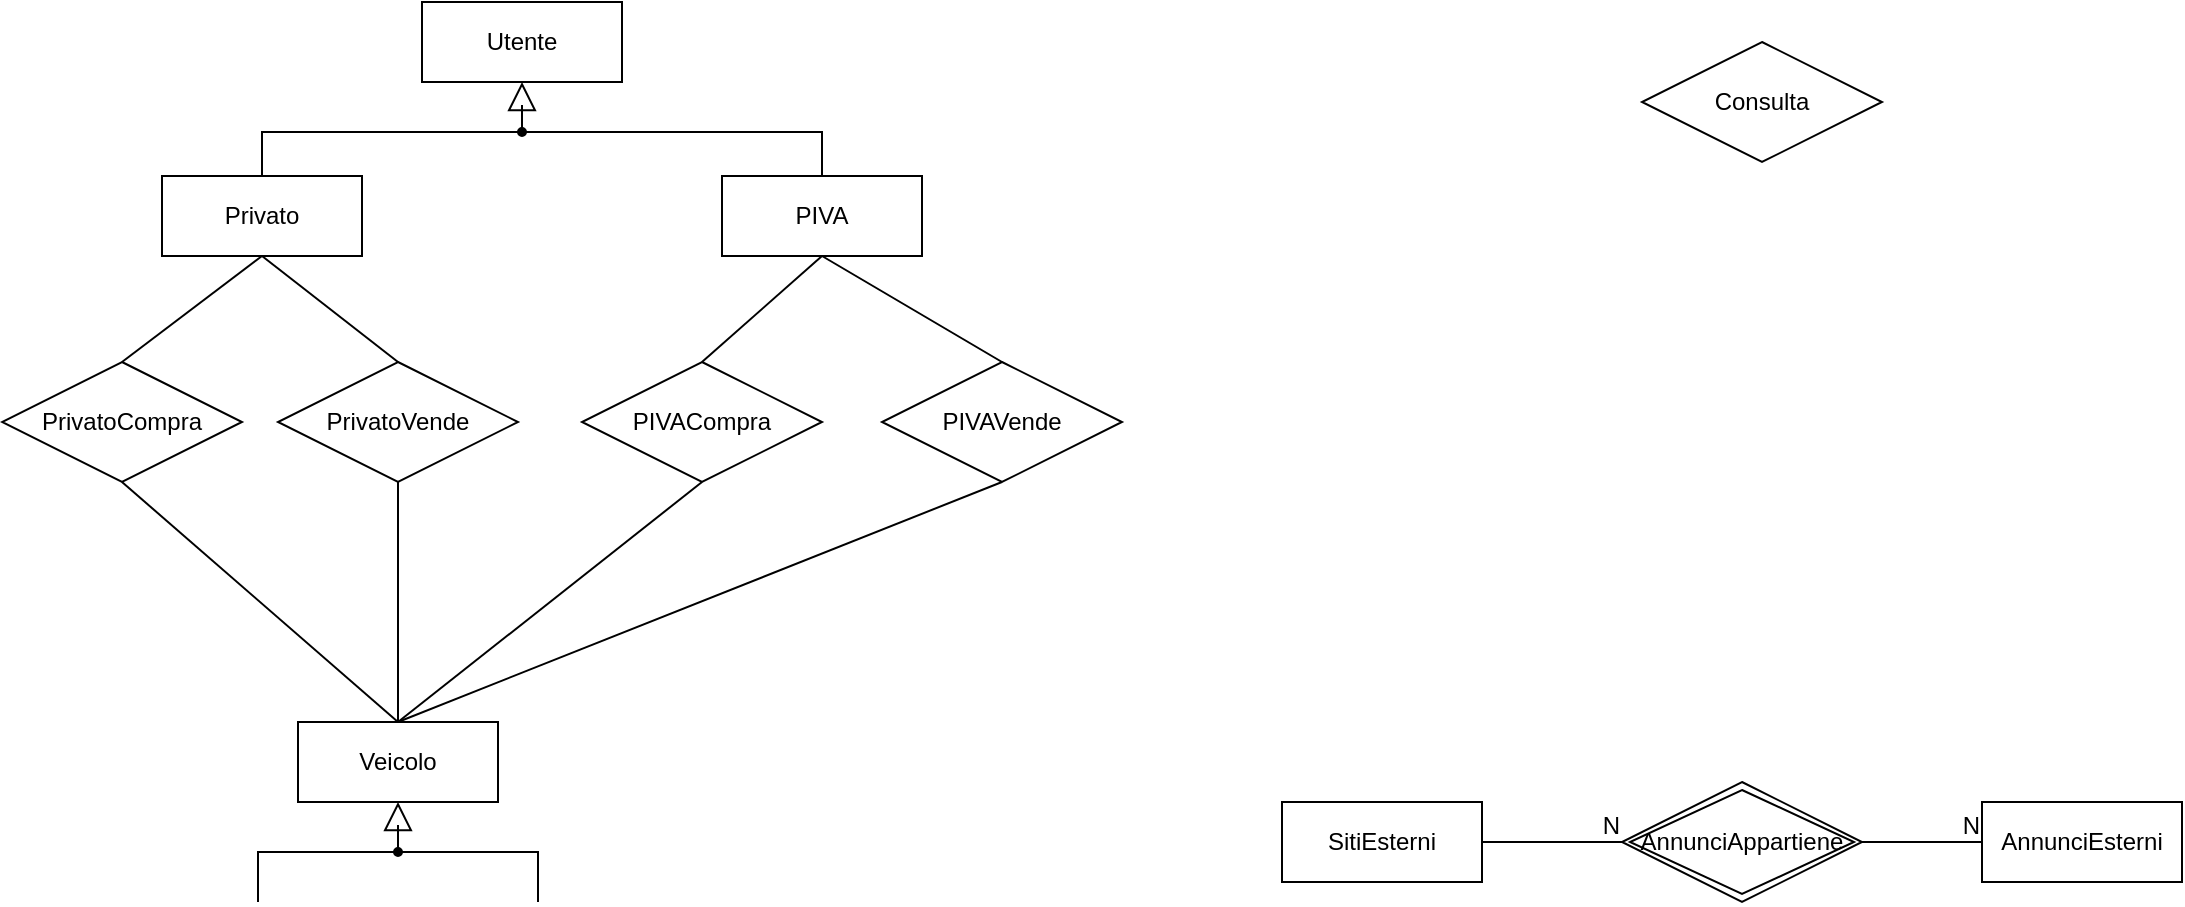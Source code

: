 <mxfile version="24.4.9" type="github">
  <diagram id="R2lEEEUBdFMjLlhIrx00" name="Page-1">
    <mxGraphModel dx="1272" dy="816" grid="1" gridSize="10" guides="1" tooltips="1" connect="1" arrows="1" fold="1" page="1" pageScale="1" pageWidth="1169" pageHeight="827" math="0" shadow="0" extFonts="Permanent Marker^https://fonts.googleapis.com/css?family=Permanent+Marker">
      <root>
        <mxCell id="0" />
        <mxCell id="1" parent="0" />
        <mxCell id="U7r4sW2029gqLzEE_sk--1" value="Consulta" style="shape=rhombus;perimeter=rhombusPerimeter;whiteSpace=wrap;html=1;align=center;" parent="1" vertex="1">
          <mxGeometry x="820" y="90" width="120" height="60" as="geometry" />
        </mxCell>
        <mxCell id="U7r4sW2029gqLzEE_sk--2" value="&lt;div&gt;Utente&lt;/div&gt;" style="whiteSpace=wrap;html=1;align=center;" parent="1" vertex="1">
          <mxGeometry x="210" y="70" width="100" height="40" as="geometry" />
        </mxCell>
        <mxCell id="U7r4sW2029gqLzEE_sk--3" value="Veicolo" style="whiteSpace=wrap;html=1;align=center;" parent="1" vertex="1">
          <mxGeometry x="148" y="430" width="100" height="40" as="geometry" />
        </mxCell>
        <mxCell id="U7r4sW2029gqLzEE_sk--4" value="" style="verticalAlign=bottom;html=1;ellipse;fillColor=strokeColor;fontFamily=Helvetica;fontSize=11;fontColor=default;" parent="1" vertex="1">
          <mxGeometry x="196" y="493" width="4" height="4" as="geometry" />
        </mxCell>
        <mxCell id="U7r4sW2029gqLzEE_sk--5" value="" style="edgeStyle=elbowEdgeStyle;html=1;endSize=12;endArrow=block;endFill=0;elbow=horizontal;rounded=0;labelBackgroundColor=default;fontFamily=Helvetica;fontSize=11;fontColor=default;shape=connector;" parent="1" source="U7r4sW2029gqLzEE_sk--4" edge="1">
          <mxGeometry x="1" relative="1" as="geometry">
            <mxPoint x="198" y="470" as="targetPoint" />
          </mxGeometry>
        </mxCell>
        <mxCell id="U7r4sW2029gqLzEE_sk--6" value="" style="edgeStyle=elbowEdgeStyle;html=1;elbow=vertical;verticalAlign=bottom;endArrow=none;rounded=0;labelBackgroundColor=default;fontFamily=Helvetica;fontSize=11;fontColor=default;startSize=14;shape=connector;" parent="1" source="U7r4sW2029gqLzEE_sk--4" edge="1">
          <mxGeometry x="1" relative="1" as="geometry">
            <mxPoint x="268" y="520" as="targetPoint" />
            <Array as="points">
              <mxPoint x="238" y="495" />
            </Array>
          </mxGeometry>
        </mxCell>
        <mxCell id="U7r4sW2029gqLzEE_sk--7" value="" style="edgeStyle=elbowEdgeStyle;html=1;elbow=vertical;verticalAlign=bottom;endArrow=none;rounded=0;labelBackgroundColor=default;fontFamily=Helvetica;fontSize=11;fontColor=default;startSize=14;shape=connector;exitX=1;exitY=0;exitDx=0;exitDy=0;" parent="1" source="U7r4sW2029gqLzEE_sk--4" edge="1">
          <mxGeometry x="1" relative="1" as="geometry">
            <mxPoint x="128" y="520" as="targetPoint" />
            <Array as="points">
              <mxPoint x="158" y="495" />
            </Array>
          </mxGeometry>
        </mxCell>
        <mxCell id="U7r4sW2029gqLzEE_sk--8" value="" style="verticalAlign=bottom;html=1;ellipse;fillColor=strokeColor;fontFamily=Helvetica;fontSize=11;fontColor=default;" parent="1" vertex="1">
          <mxGeometry x="258" y="133" width="4" height="4" as="geometry" />
        </mxCell>
        <mxCell id="U7r4sW2029gqLzEE_sk--9" value="" style="edgeStyle=elbowEdgeStyle;html=1;endSize=12;endArrow=block;endFill=0;elbow=horizontal;rounded=0;labelBackgroundColor=default;fontFamily=Helvetica;fontSize=11;fontColor=default;shape=connector;" parent="1" source="U7r4sW2029gqLzEE_sk--8" edge="1">
          <mxGeometry x="1" relative="1" as="geometry">
            <mxPoint x="260" y="110" as="targetPoint" />
          </mxGeometry>
        </mxCell>
        <mxCell id="U7r4sW2029gqLzEE_sk--10" value="" style="edgeStyle=elbowEdgeStyle;html=1;elbow=vertical;verticalAlign=bottom;endArrow=none;rounded=0;labelBackgroundColor=default;fontFamily=Helvetica;fontSize=11;fontColor=default;startSize=14;shape=connector;entryX=0.5;entryY=0;entryDx=0;entryDy=0;" parent="1" source="U7r4sW2029gqLzEE_sk--8" edge="1" target="U7r4sW2029gqLzEE_sk--13">
          <mxGeometry x="1" relative="1" as="geometry">
            <mxPoint x="330" y="160" as="targetPoint" />
            <Array as="points">
              <mxPoint x="300" y="135" />
            </Array>
          </mxGeometry>
        </mxCell>
        <mxCell id="U7r4sW2029gqLzEE_sk--11" value="" style="edgeStyle=elbowEdgeStyle;html=1;elbow=vertical;verticalAlign=bottom;endArrow=none;rounded=0;labelBackgroundColor=default;fontFamily=Helvetica;fontSize=11;fontColor=default;startSize=14;shape=connector;entryX=0.5;entryY=0;entryDx=0;entryDy=0;" parent="1" source="U7r4sW2029gqLzEE_sk--8" edge="1" target="U7r4sW2029gqLzEE_sk--12">
          <mxGeometry x="1" relative="1" as="geometry">
            <mxPoint x="190" y="160" as="targetPoint" />
            <Array as="points">
              <mxPoint x="220" y="135" />
            </Array>
          </mxGeometry>
        </mxCell>
        <mxCell id="U7r4sW2029gqLzEE_sk--12" value="&lt;div&gt;Privato&lt;/div&gt;" style="whiteSpace=wrap;html=1;align=center;" parent="1" vertex="1">
          <mxGeometry x="80" y="157" width="100" height="40" as="geometry" />
        </mxCell>
        <mxCell id="U7r4sW2029gqLzEE_sk--13" value="&lt;div&gt;PIVA&lt;/div&gt;" style="whiteSpace=wrap;html=1;align=center;" parent="1" vertex="1">
          <mxGeometry x="360" y="157" width="100" height="40" as="geometry" />
        </mxCell>
        <mxCell id="U7r4sW2029gqLzEE_sk--18" value="&lt;div&gt;PrivatoVende&lt;/div&gt;" style="shape=rhombus;perimeter=rhombusPerimeter;whiteSpace=wrap;html=1;align=center;" parent="1" vertex="1">
          <mxGeometry x="138" y="250" width="120" height="60" as="geometry" />
        </mxCell>
        <mxCell id="U7r4sW2029gqLzEE_sk--19" value="&lt;div&gt;PIVAVende&lt;/div&gt;" style="shape=rhombus;perimeter=rhombusPerimeter;whiteSpace=wrap;html=1;align=center;" parent="1" vertex="1">
          <mxGeometry x="440" y="250" width="120" height="60" as="geometry" />
        </mxCell>
        <mxCell id="U7r4sW2029gqLzEE_sk--20" value="&lt;div&gt;PrivatoCompra&lt;/div&gt;" style="shape=rhombus;perimeter=rhombusPerimeter;whiteSpace=wrap;html=1;align=center;" parent="1" vertex="1">
          <mxGeometry y="250" width="120" height="60" as="geometry" />
        </mxCell>
        <mxCell id="U7r4sW2029gqLzEE_sk--21" value="PIVACompra" style="shape=rhombus;perimeter=rhombusPerimeter;whiteSpace=wrap;html=1;align=center;" parent="1" vertex="1">
          <mxGeometry x="290" y="250" width="120" height="60" as="geometry" />
        </mxCell>
        <mxCell id="qPuLcXTa9pboaVKk6znC-4" value="SitiEsterni" style="whiteSpace=wrap;html=1;align=center;" vertex="1" parent="1">
          <mxGeometry x="640" y="470" width="100" height="40" as="geometry" />
        </mxCell>
        <mxCell id="qPuLcXTa9pboaVKk6znC-5" value="AnnunciEsterni" style="whiteSpace=wrap;html=1;align=center;" vertex="1" parent="1">
          <mxGeometry x="990" y="470" width="100" height="40" as="geometry" />
        </mxCell>
        <mxCell id="qPuLcXTa9pboaVKk6znC-9" value="AnnunciAppartiene" style="shape=rhombus;double=1;perimeter=rhombusPerimeter;whiteSpace=wrap;html=1;align=center;" vertex="1" parent="1">
          <mxGeometry x="810" y="460" width="120" height="60" as="geometry" />
        </mxCell>
        <mxCell id="qPuLcXTa9pboaVKk6znC-13" value="" style="endArrow=none;html=1;rounded=0;exitX=1;exitY=0.5;exitDx=0;exitDy=0;entryX=0;entryY=0.5;entryDx=0;entryDy=0;" edge="1" parent="1" source="qPuLcXTa9pboaVKk6znC-9" target="qPuLcXTa9pboaVKk6znC-5">
          <mxGeometry relative="1" as="geometry">
            <mxPoint x="820" y="450" as="sourcePoint" />
            <mxPoint x="980" y="450" as="targetPoint" />
          </mxGeometry>
        </mxCell>
        <mxCell id="qPuLcXTa9pboaVKk6znC-14" value="N" style="resizable=0;html=1;whiteSpace=wrap;align=right;verticalAlign=bottom;" connectable="0" vertex="1" parent="qPuLcXTa9pboaVKk6znC-13">
          <mxGeometry x="1" relative="1" as="geometry" />
        </mxCell>
        <mxCell id="qPuLcXTa9pboaVKk6znC-15" value="" style="endArrow=none;html=1;rounded=0;exitX=1;exitY=0.5;exitDx=0;exitDy=0;entryX=0;entryY=0.5;entryDx=0;entryDy=0;" edge="1" parent="1" source="qPuLcXTa9pboaVKk6znC-4" target="qPuLcXTa9pboaVKk6znC-9">
          <mxGeometry relative="1" as="geometry">
            <mxPoint x="750" y="380" as="sourcePoint" />
            <mxPoint x="910" y="380" as="targetPoint" />
          </mxGeometry>
        </mxCell>
        <mxCell id="qPuLcXTa9pboaVKk6znC-16" value="N" style="resizable=0;html=1;whiteSpace=wrap;align=right;verticalAlign=bottom;" connectable="0" vertex="1" parent="qPuLcXTa9pboaVKk6znC-15">
          <mxGeometry x="1" relative="1" as="geometry" />
        </mxCell>
        <mxCell id="qPuLcXTa9pboaVKk6znC-19" value="" style="endArrow=none;html=1;rounded=0;exitX=0.5;exitY=1;exitDx=0;exitDy=0;entryX=0.5;entryY=0;entryDx=0;entryDy=0;" edge="1" parent="1" source="U7r4sW2029gqLzEE_sk--20" target="U7r4sW2029gqLzEE_sk--3">
          <mxGeometry relative="1" as="geometry">
            <mxPoint x="60" y="320" as="sourcePoint" />
            <mxPoint x="340" y="340" as="targetPoint" />
          </mxGeometry>
        </mxCell>
        <mxCell id="qPuLcXTa9pboaVKk6znC-20" value="" style="endArrow=none;html=1;rounded=0;exitX=0.5;exitY=0;exitDx=0;exitDy=0;entryX=0.5;entryY=1;entryDx=0;entryDy=0;" edge="1" parent="1" source="U7r4sW2029gqLzEE_sk--20" target="U7r4sW2029gqLzEE_sk--12">
          <mxGeometry relative="1" as="geometry">
            <mxPoint x="180" y="340" as="sourcePoint" />
            <mxPoint x="340" y="340" as="targetPoint" />
          </mxGeometry>
        </mxCell>
        <mxCell id="qPuLcXTa9pboaVKk6znC-21" value="" style="endArrow=none;html=1;rounded=0;exitX=0.5;exitY=1;exitDx=0;exitDy=0;entryX=0.5;entryY=0;entryDx=0;entryDy=0;" edge="1" parent="1" source="U7r4sW2029gqLzEE_sk--12" target="U7r4sW2029gqLzEE_sk--18">
          <mxGeometry relative="1" as="geometry">
            <mxPoint x="180" y="340" as="sourcePoint" />
            <mxPoint x="340" y="340" as="targetPoint" />
          </mxGeometry>
        </mxCell>
        <mxCell id="qPuLcXTa9pboaVKk6znC-22" value="" style="endArrow=none;html=1;rounded=0;exitX=0.5;exitY=1;exitDx=0;exitDy=0;entryX=0.5;entryY=0;entryDx=0;entryDy=0;" edge="1" parent="1" source="U7r4sW2029gqLzEE_sk--18" target="U7r4sW2029gqLzEE_sk--3">
          <mxGeometry relative="1" as="geometry">
            <mxPoint x="180" y="340" as="sourcePoint" />
            <mxPoint x="340" y="340" as="targetPoint" />
          </mxGeometry>
        </mxCell>
        <mxCell id="qPuLcXTa9pboaVKk6znC-23" value="" style="endArrow=none;html=1;rounded=0;exitX=0.5;exitY=0;exitDx=0;exitDy=0;entryX=0.5;entryY=1;entryDx=0;entryDy=0;" edge="1" parent="1" source="U7r4sW2029gqLzEE_sk--3" target="U7r4sW2029gqLzEE_sk--21">
          <mxGeometry relative="1" as="geometry">
            <mxPoint x="250" y="410" as="sourcePoint" />
            <mxPoint x="410" y="410" as="targetPoint" />
          </mxGeometry>
        </mxCell>
        <mxCell id="qPuLcXTa9pboaVKk6znC-24" value="" style="endArrow=none;html=1;rounded=0;exitX=0.5;exitY=0;exitDx=0;exitDy=0;entryX=0.5;entryY=1;entryDx=0;entryDy=0;" edge="1" parent="1" source="U7r4sW2029gqLzEE_sk--3" target="U7r4sW2029gqLzEE_sk--19">
          <mxGeometry relative="1" as="geometry">
            <mxPoint x="208" y="440" as="sourcePoint" />
            <mxPoint x="360" y="320" as="targetPoint" />
          </mxGeometry>
        </mxCell>
        <mxCell id="qPuLcXTa9pboaVKk6znC-25" value="" style="endArrow=none;html=1;rounded=0;exitX=0.5;exitY=0;exitDx=0;exitDy=0;entryX=0.5;entryY=1;entryDx=0;entryDy=0;" edge="1" parent="1" source="U7r4sW2029gqLzEE_sk--21" target="U7r4sW2029gqLzEE_sk--13">
          <mxGeometry relative="1" as="geometry">
            <mxPoint x="218" y="450" as="sourcePoint" />
            <mxPoint x="370" y="330" as="targetPoint" />
          </mxGeometry>
        </mxCell>
        <mxCell id="qPuLcXTa9pboaVKk6znC-27" value="" style="endArrow=none;html=1;rounded=0;exitX=0.5;exitY=0;exitDx=0;exitDy=0;entryX=0.5;entryY=1;entryDx=0;entryDy=0;" edge="1" parent="1" source="U7r4sW2029gqLzEE_sk--19" target="U7r4sW2029gqLzEE_sk--13">
          <mxGeometry relative="1" as="geometry">
            <mxPoint x="360" y="260" as="sourcePoint" />
            <mxPoint x="420" y="207" as="targetPoint" />
          </mxGeometry>
        </mxCell>
      </root>
    </mxGraphModel>
  </diagram>
</mxfile>
